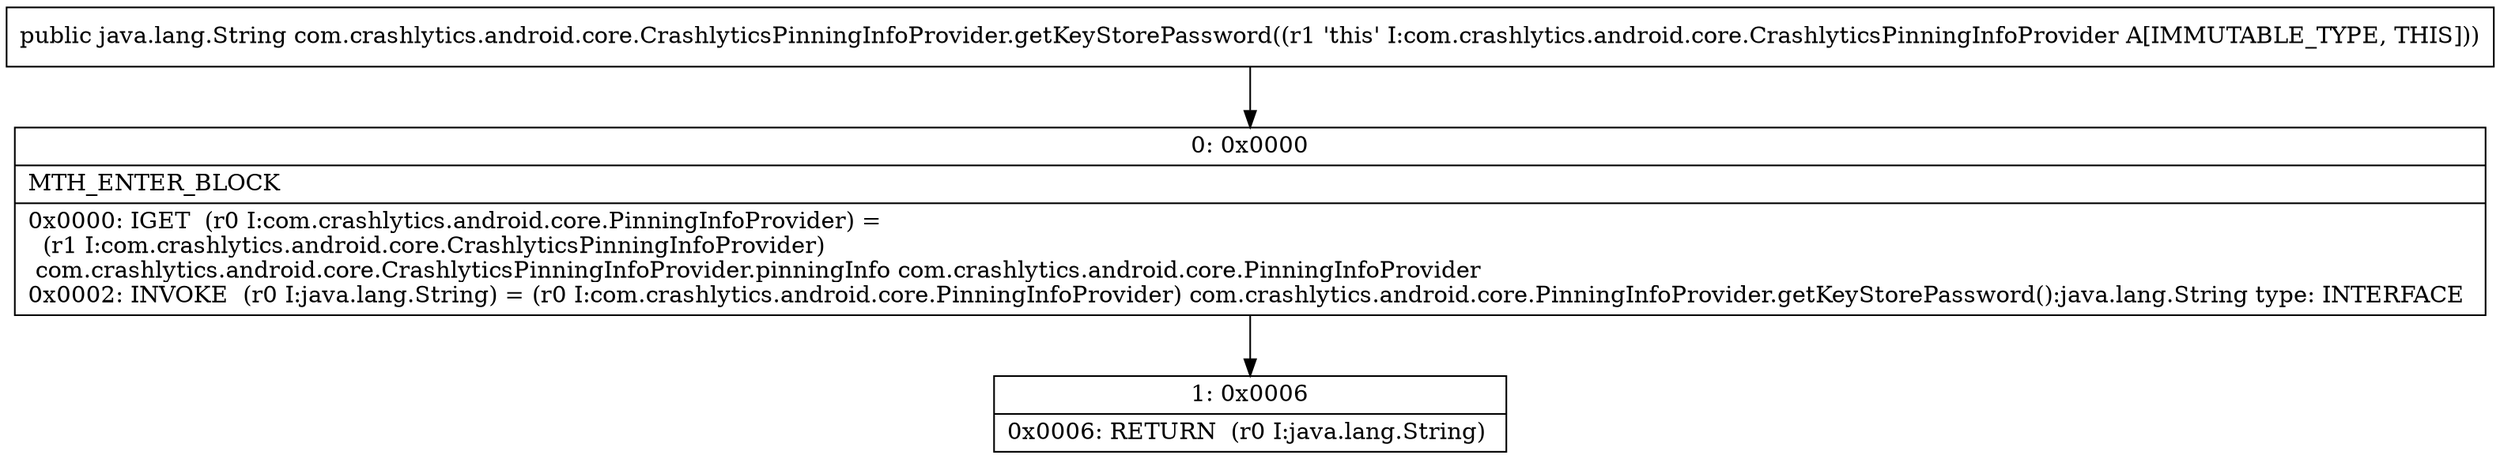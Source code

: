 digraph "CFG forcom.crashlytics.android.core.CrashlyticsPinningInfoProvider.getKeyStorePassword()Ljava\/lang\/String;" {
Node_0 [shape=record,label="{0\:\ 0x0000|MTH_ENTER_BLOCK\l|0x0000: IGET  (r0 I:com.crashlytics.android.core.PinningInfoProvider) = \l  (r1 I:com.crashlytics.android.core.CrashlyticsPinningInfoProvider)\l com.crashlytics.android.core.CrashlyticsPinningInfoProvider.pinningInfo com.crashlytics.android.core.PinningInfoProvider \l0x0002: INVOKE  (r0 I:java.lang.String) = (r0 I:com.crashlytics.android.core.PinningInfoProvider) com.crashlytics.android.core.PinningInfoProvider.getKeyStorePassword():java.lang.String type: INTERFACE \l}"];
Node_1 [shape=record,label="{1\:\ 0x0006|0x0006: RETURN  (r0 I:java.lang.String) \l}"];
MethodNode[shape=record,label="{public java.lang.String com.crashlytics.android.core.CrashlyticsPinningInfoProvider.getKeyStorePassword((r1 'this' I:com.crashlytics.android.core.CrashlyticsPinningInfoProvider A[IMMUTABLE_TYPE, THIS])) }"];
MethodNode -> Node_0;
Node_0 -> Node_1;
}


